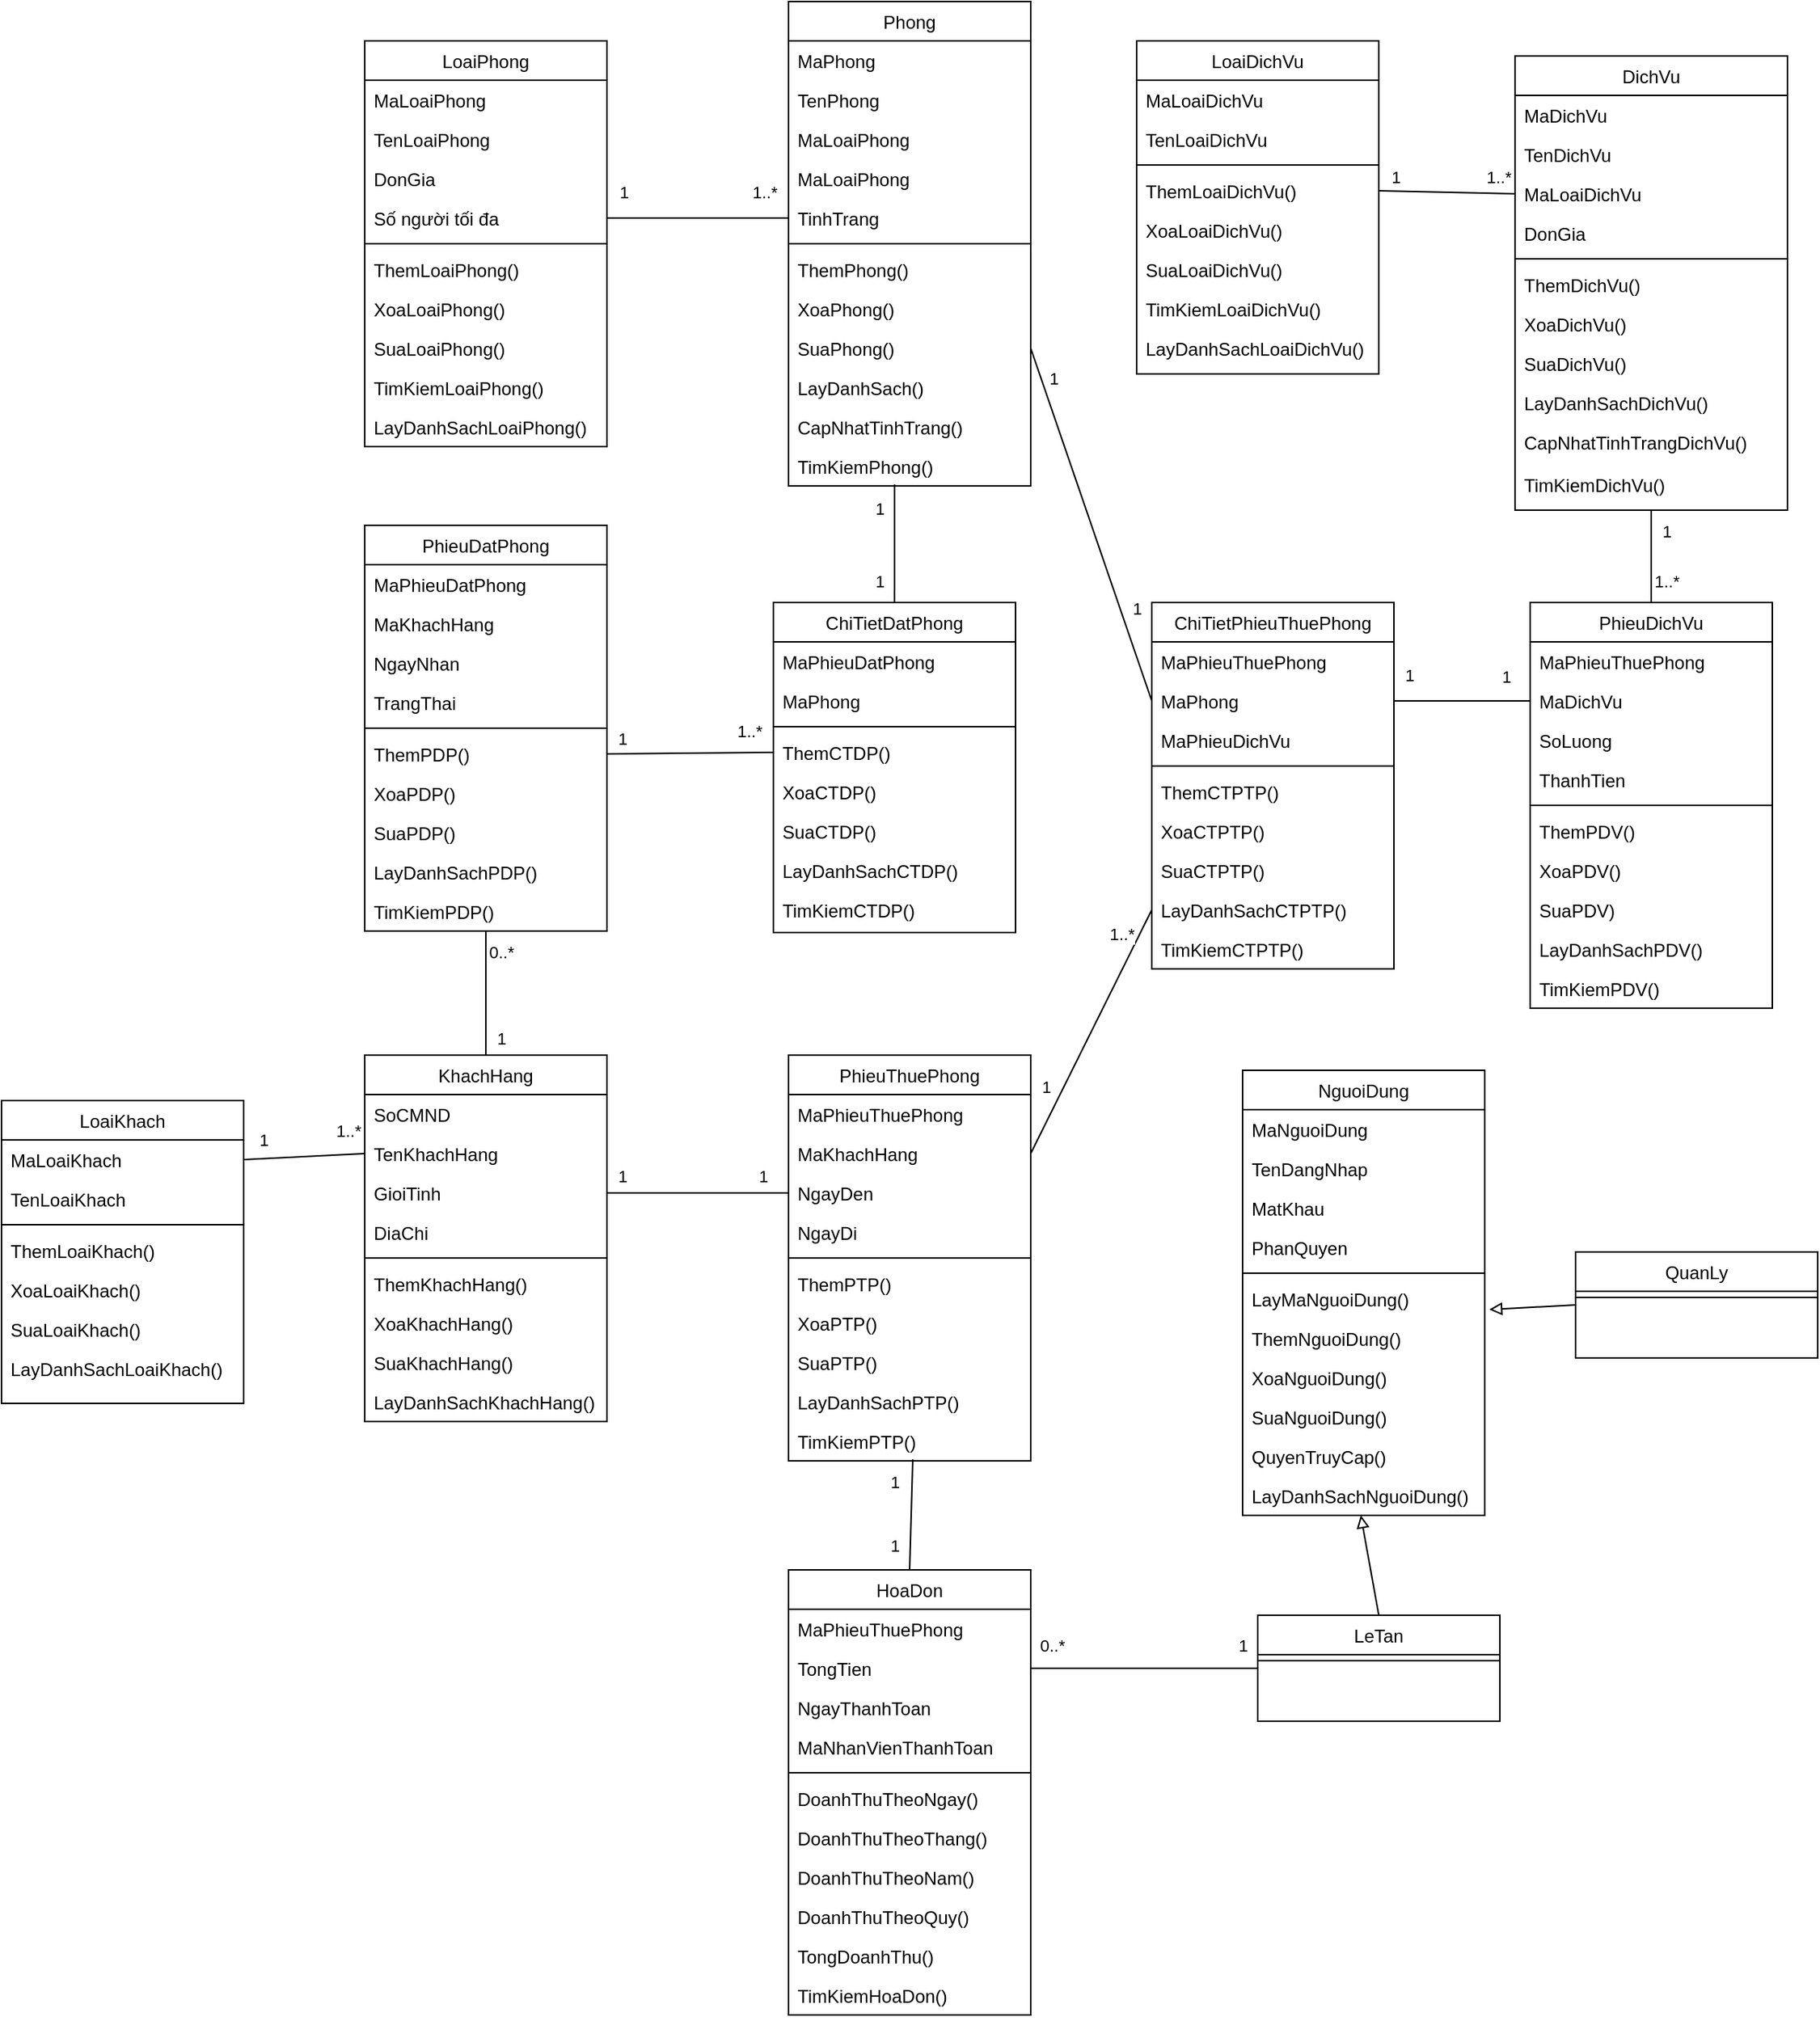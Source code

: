 <mxfile version="13.3.9" type="device"><diagram id="C5RBs43oDa-KdzZeNtuy" name="Page-1"><mxGraphModel dx="3080" dy="891" grid="1" gridSize="10" guides="1" tooltips="1" connect="1" arrows="1" fold="1" page="1" pageScale="1" pageWidth="827" pageHeight="1169" math="0" shadow="0"><root><mxCell id="WIyWlLk6GJQsqaUBKTNV-0"/><mxCell id="WIyWlLk6GJQsqaUBKTNV-1" parent="WIyWlLk6GJQsqaUBKTNV-0"/><mxCell id="joboD5NNd5_75TrvsLfW-124" style="edgeStyle=none;rounded=0;orthogonalLoop=1;jettySize=auto;html=1;exitX=0.5;exitY=1;exitDx=0;exitDy=0;entryX=0.5;entryY=0;entryDx=0;entryDy=0;startArrow=none;startFill=0;endArrow=none;endFill=0;" edge="1" parent="WIyWlLk6GJQsqaUBKTNV-1" source="joboD5NNd5_75TrvsLfW-5" target="joboD5NNd5_75TrvsLfW-51"><mxGeometry relative="1" as="geometry"/></mxCell><mxCell id="joboD5NNd5_75TrvsLfW-125" value="1" style="edgeLabel;html=1;align=center;verticalAlign=middle;resizable=0;points=[];" vertex="1" connectable="0" parent="joboD5NNd5_75TrvsLfW-124"><mxGeometry x="-0.541" y="2" relative="1" as="geometry"><mxPoint x="8" as="offset"/></mxGeometry></mxCell><mxCell id="joboD5NNd5_75TrvsLfW-126" value="1..*" style="edgeLabel;html=1;align=center;verticalAlign=middle;resizable=0;points=[];" vertex="1" connectable="0" parent="joboD5NNd5_75TrvsLfW-124"><mxGeometry x="0.541" y="-1" relative="1" as="geometry"><mxPoint x="11" as="offset"/></mxGeometry></mxCell><mxCell id="joboD5NNd5_75TrvsLfW-5" value="DichVu" style="swimlane;fontStyle=0;align=center;verticalAlign=top;childLayout=stackLayout;horizontal=1;startSize=26;horizontalStack=0;resizeParent=1;resizeLast=0;collapsible=1;marginBottom=0;rounded=0;shadow=0;strokeWidth=1;" vertex="1" parent="WIyWlLk6GJQsqaUBKTNV-1"><mxGeometry x="40" y="90" width="180" height="300" as="geometry"><mxRectangle x="230" y="140" width="160" height="26" as="alternateBounds"/></mxGeometry></mxCell><mxCell id="joboD5NNd5_75TrvsLfW-6" value="MaDichVu" style="text;align=left;verticalAlign=top;spacingLeft=4;spacingRight=4;overflow=hidden;rotatable=0;points=[[0,0.5],[1,0.5]];portConstraint=eastwest;" vertex="1" parent="joboD5NNd5_75TrvsLfW-5"><mxGeometry y="26" width="180" height="26" as="geometry"/></mxCell><mxCell id="joboD5NNd5_75TrvsLfW-7" value="TenDichVu" style="text;align=left;verticalAlign=top;spacingLeft=4;spacingRight=4;overflow=hidden;rotatable=0;points=[[0,0.5],[1,0.5]];portConstraint=eastwest;rounded=0;shadow=0;html=0;" vertex="1" parent="joboD5NNd5_75TrvsLfW-5"><mxGeometry y="52" width="180" height="26" as="geometry"/></mxCell><mxCell id="joboD5NNd5_75TrvsLfW-8" value="MaLoaiDichVu" style="text;align=left;verticalAlign=top;spacingLeft=4;spacingRight=4;overflow=hidden;rotatable=0;points=[[0,0.5],[1,0.5]];portConstraint=eastwest;rounded=0;shadow=0;html=0;" vertex="1" parent="joboD5NNd5_75TrvsLfW-5"><mxGeometry y="78" width="180" height="26" as="geometry"/></mxCell><mxCell id="joboD5NNd5_75TrvsLfW-9" value="DonGia" style="text;align=left;verticalAlign=top;spacingLeft=4;spacingRight=4;overflow=hidden;rotatable=0;points=[[0,0.5],[1,0.5]];portConstraint=eastwest;rounded=0;shadow=0;html=0;" vertex="1" parent="joboD5NNd5_75TrvsLfW-5"><mxGeometry y="104" width="180" height="26" as="geometry"/></mxCell><mxCell id="joboD5NNd5_75TrvsLfW-11" value="" style="line;html=1;strokeWidth=1;align=left;verticalAlign=middle;spacingTop=-1;spacingLeft=3;spacingRight=3;rotatable=0;labelPosition=right;points=[];portConstraint=eastwest;" vertex="1" parent="joboD5NNd5_75TrvsLfW-5"><mxGeometry y="130" width="180" height="8" as="geometry"/></mxCell><mxCell id="joboD5NNd5_75TrvsLfW-12" value="ThemDichVu()" style="text;align=left;verticalAlign=top;spacingLeft=4;spacingRight=4;overflow=hidden;rotatable=0;points=[[0,0.5],[1,0.5]];portConstraint=eastwest;" vertex="1" parent="joboD5NNd5_75TrvsLfW-5"><mxGeometry y="138" width="180" height="26" as="geometry"/></mxCell><mxCell id="joboD5NNd5_75TrvsLfW-13" value="XoaDichVu()&#10;" style="text;align=left;verticalAlign=top;spacingLeft=4;spacingRight=4;overflow=hidden;rotatable=0;points=[[0,0.5],[1,0.5]];portConstraint=eastwest;" vertex="1" parent="joboD5NNd5_75TrvsLfW-5"><mxGeometry y="164" width="180" height="26" as="geometry"/></mxCell><mxCell id="joboD5NNd5_75TrvsLfW-14" value="SuaDichVu()" style="text;align=left;verticalAlign=top;spacingLeft=4;spacingRight=4;overflow=hidden;rotatable=0;points=[[0,0.5],[1,0.5]];portConstraint=eastwest;" vertex="1" parent="joboD5NNd5_75TrvsLfW-5"><mxGeometry y="190" width="180" height="26" as="geometry"/></mxCell><mxCell id="joboD5NNd5_75TrvsLfW-15" value="LayDanhSachDichVu()" style="text;align=left;verticalAlign=top;spacingLeft=4;spacingRight=4;overflow=hidden;rotatable=0;points=[[0,0.5],[1,0.5]];portConstraint=eastwest;" vertex="1" parent="joboD5NNd5_75TrvsLfW-5"><mxGeometry y="216" width="180" height="26" as="geometry"/></mxCell><mxCell id="joboD5NNd5_75TrvsLfW-16" value="CapNhatTinhTrangDichVu()" style="text;align=left;verticalAlign=top;spacingLeft=4;spacingRight=4;overflow=hidden;rotatable=0;points=[[0,0.5],[1,0.5]];portConstraint=eastwest;" vertex="1" parent="joboD5NNd5_75TrvsLfW-5"><mxGeometry y="242" width="180" height="28" as="geometry"/></mxCell><mxCell id="joboD5NNd5_75TrvsLfW-17" value="TimKiemDichVu()" style="text;align=left;verticalAlign=top;spacingLeft=4;spacingRight=4;overflow=hidden;rotatable=0;points=[[0,0.5],[1,0.5]];portConstraint=eastwest;" vertex="1" parent="joboD5NNd5_75TrvsLfW-5"><mxGeometry y="270" width="180" height="26" as="geometry"/></mxCell><mxCell id="joboD5NNd5_75TrvsLfW-18" value="LoaiDichVu" style="swimlane;fontStyle=0;align=center;verticalAlign=top;childLayout=stackLayout;horizontal=1;startSize=26;horizontalStack=0;resizeParent=1;resizeLast=0;collapsible=1;marginBottom=0;rounded=0;shadow=0;strokeWidth=1;" vertex="1" parent="WIyWlLk6GJQsqaUBKTNV-1"><mxGeometry x="-210" y="80" width="160" height="220" as="geometry"><mxRectangle x="550" y="140" width="160" height="26" as="alternateBounds"/></mxGeometry></mxCell><mxCell id="joboD5NNd5_75TrvsLfW-19" value="MaLoaiDichVu" style="text;align=left;verticalAlign=top;spacingLeft=4;spacingRight=4;overflow=hidden;rotatable=0;points=[[0,0.5],[1,0.5]];portConstraint=eastwest;" vertex="1" parent="joboD5NNd5_75TrvsLfW-18"><mxGeometry y="26" width="160" height="26" as="geometry"/></mxCell><mxCell id="joboD5NNd5_75TrvsLfW-20" value="TenLoaiDichVu" style="text;align=left;verticalAlign=top;spacingLeft=4;spacingRight=4;overflow=hidden;rotatable=0;points=[[0,0.5],[1,0.5]];portConstraint=eastwest;rounded=0;shadow=0;html=0;" vertex="1" parent="joboD5NNd5_75TrvsLfW-18"><mxGeometry y="52" width="160" height="26" as="geometry"/></mxCell><mxCell id="joboD5NNd5_75TrvsLfW-23" value="" style="line;html=1;strokeWidth=1;align=left;verticalAlign=middle;spacingTop=-1;spacingLeft=3;spacingRight=3;rotatable=0;labelPosition=right;points=[];portConstraint=eastwest;" vertex="1" parent="joboD5NNd5_75TrvsLfW-18"><mxGeometry y="78" width="160" height="8" as="geometry"/></mxCell><mxCell id="joboD5NNd5_75TrvsLfW-24" value="ThemLoaiDichVu()&#10;" style="text;align=left;verticalAlign=top;spacingLeft=4;spacingRight=4;overflow=hidden;rotatable=0;points=[[0,0.5],[1,0.5]];portConstraint=eastwest;" vertex="1" parent="joboD5NNd5_75TrvsLfW-18"><mxGeometry y="86" width="160" height="26" as="geometry"/></mxCell><mxCell id="joboD5NNd5_75TrvsLfW-25" value="XoaLoaiDichVu()" style="text;align=left;verticalAlign=top;spacingLeft=4;spacingRight=4;overflow=hidden;rotatable=0;points=[[0,0.5],[1,0.5]];portConstraint=eastwest;" vertex="1" parent="joboD5NNd5_75TrvsLfW-18"><mxGeometry y="112" width="160" height="26" as="geometry"/></mxCell><mxCell id="joboD5NNd5_75TrvsLfW-26" value="SuaLoaiDichVu()" style="text;align=left;verticalAlign=top;spacingLeft=4;spacingRight=4;overflow=hidden;rotatable=0;points=[[0,0.5],[1,0.5]];portConstraint=eastwest;" vertex="1" parent="joboD5NNd5_75TrvsLfW-18"><mxGeometry y="138" width="160" height="26" as="geometry"/></mxCell><mxCell id="joboD5NNd5_75TrvsLfW-27" value="TimKiemLoaiDichVu()" style="text;align=left;verticalAlign=top;spacingLeft=4;spacingRight=4;overflow=hidden;rotatable=0;points=[[0,0.5],[1,0.5]];portConstraint=eastwest;" vertex="1" parent="joboD5NNd5_75TrvsLfW-18"><mxGeometry y="164" width="160" height="26" as="geometry"/></mxCell><mxCell id="joboD5NNd5_75TrvsLfW-28" value="LayDanhSachLoaiDichVu()" style="text;align=left;verticalAlign=top;spacingLeft=4;spacingRight=4;overflow=hidden;rotatable=0;points=[[0,0.5],[1,0.5]];portConstraint=eastwest;" vertex="1" parent="joboD5NNd5_75TrvsLfW-18"><mxGeometry y="190" width="160" height="26" as="geometry"/></mxCell><mxCell id="zkfFHV4jXpPFQw0GAbJ--0" value="Phong" style="swimlane;fontStyle=0;align=center;verticalAlign=top;childLayout=stackLayout;horizontal=1;startSize=26;horizontalStack=0;resizeParent=1;resizeLast=0;collapsible=1;marginBottom=0;rounded=0;shadow=0;strokeWidth=1;" parent="WIyWlLk6GJQsqaUBKTNV-1" vertex="1"><mxGeometry x="-440" y="54" width="160" height="320" as="geometry"><mxRectangle x="230" y="140" width="160" height="26" as="alternateBounds"/></mxGeometry></mxCell><mxCell id="zkfFHV4jXpPFQw0GAbJ--1" value="MaPhong" style="text;align=left;verticalAlign=top;spacingLeft=4;spacingRight=4;overflow=hidden;rotatable=0;points=[[0,0.5],[1,0.5]];portConstraint=eastwest;" parent="zkfFHV4jXpPFQw0GAbJ--0" vertex="1"><mxGeometry y="26" width="160" height="26" as="geometry"/></mxCell><mxCell id="zkfFHV4jXpPFQw0GAbJ--2" value="TenPhong" style="text;align=left;verticalAlign=top;spacingLeft=4;spacingRight=4;overflow=hidden;rotatable=0;points=[[0,0.5],[1,0.5]];portConstraint=eastwest;rounded=0;shadow=0;html=0;" parent="zkfFHV4jXpPFQw0GAbJ--0" vertex="1"><mxGeometry y="52" width="160" height="26" as="geometry"/></mxCell><mxCell id="zkfFHV4jXpPFQw0GAbJ--3" value="MaLoaiPhong" style="text;align=left;verticalAlign=top;spacingLeft=4;spacingRight=4;overflow=hidden;rotatable=0;points=[[0,0.5],[1,0.5]];portConstraint=eastwest;rounded=0;shadow=0;html=0;" parent="zkfFHV4jXpPFQw0GAbJ--0" vertex="1"><mxGeometry y="78" width="160" height="26" as="geometry"/></mxCell><mxCell id="joboD5NNd5_75TrvsLfW-1" value="MaLoaiPhong" style="text;align=left;verticalAlign=top;spacingLeft=4;spacingRight=4;overflow=hidden;rotatable=0;points=[[0,0.5],[1,0.5]];portConstraint=eastwest;rounded=0;shadow=0;html=0;" vertex="1" parent="zkfFHV4jXpPFQw0GAbJ--0"><mxGeometry y="104" width="160" height="26" as="geometry"/></mxCell><mxCell id="kuAluROhI2xX1FkzkKC4-11" value="TinhTrang" style="text;align=left;verticalAlign=top;spacingLeft=4;spacingRight=4;overflow=hidden;rotatable=0;points=[[0,0.5],[1,0.5]];portConstraint=eastwest;rounded=0;shadow=0;html=0;" parent="zkfFHV4jXpPFQw0GAbJ--0" vertex="1"><mxGeometry y="130" width="160" height="26" as="geometry"/></mxCell><mxCell id="zkfFHV4jXpPFQw0GAbJ--4" value="" style="line;html=1;strokeWidth=1;align=left;verticalAlign=middle;spacingTop=-1;spacingLeft=3;spacingRight=3;rotatable=0;labelPosition=right;points=[];portConstraint=eastwest;" parent="zkfFHV4jXpPFQw0GAbJ--0" vertex="1"><mxGeometry y="156" width="160" height="8" as="geometry"/></mxCell><mxCell id="zkfFHV4jXpPFQw0GAbJ--5" value="ThemPhong()" style="text;align=left;verticalAlign=top;spacingLeft=4;spacingRight=4;overflow=hidden;rotatable=0;points=[[0,0.5],[1,0.5]];portConstraint=eastwest;" parent="zkfFHV4jXpPFQw0GAbJ--0" vertex="1"><mxGeometry y="164" width="160" height="26" as="geometry"/></mxCell><mxCell id="kuAluROhI2xX1FkzkKC4-13" value="XoaPhong()&#10;" style="text;align=left;verticalAlign=top;spacingLeft=4;spacingRight=4;overflow=hidden;rotatable=0;points=[[0,0.5],[1,0.5]];portConstraint=eastwest;" parent="zkfFHV4jXpPFQw0GAbJ--0" vertex="1"><mxGeometry y="190" width="160" height="26" as="geometry"/></mxCell><mxCell id="kuAluROhI2xX1FkzkKC4-14" value="SuaPhong()" style="text;align=left;verticalAlign=top;spacingLeft=4;spacingRight=4;overflow=hidden;rotatable=0;points=[[0,0.5],[1,0.5]];portConstraint=eastwest;" parent="zkfFHV4jXpPFQw0GAbJ--0" vertex="1"><mxGeometry y="216" width="160" height="26" as="geometry"/></mxCell><mxCell id="kuAluROhI2xX1FkzkKC4-15" value="LayDanhSach()" style="text;align=left;verticalAlign=top;spacingLeft=4;spacingRight=4;overflow=hidden;rotatable=0;points=[[0,0.5],[1,0.5]];portConstraint=eastwest;" parent="zkfFHV4jXpPFQw0GAbJ--0" vertex="1"><mxGeometry y="242" width="160" height="26" as="geometry"/></mxCell><mxCell id="kuAluROhI2xX1FkzkKC4-16" value="CapNhatTinhTrang()" style="text;align=left;verticalAlign=top;spacingLeft=4;spacingRight=4;overflow=hidden;rotatable=0;points=[[0,0.5],[1,0.5]];portConstraint=eastwest;" parent="zkfFHV4jXpPFQw0GAbJ--0" vertex="1"><mxGeometry y="268" width="160" height="26" as="geometry"/></mxCell><mxCell id="kuAluROhI2xX1FkzkKC4-17" value="TimKiemPhong()" style="text;align=left;verticalAlign=top;spacingLeft=4;spacingRight=4;overflow=hidden;rotatable=0;points=[[0,0.5],[1,0.5]];portConstraint=eastwest;" parent="zkfFHV4jXpPFQw0GAbJ--0" vertex="1"><mxGeometry y="294" width="160" height="26" as="geometry"/></mxCell><mxCell id="zkfFHV4jXpPFQw0GAbJ--17" value="LoaiPhong" style="swimlane;fontStyle=0;align=center;verticalAlign=top;childLayout=stackLayout;horizontal=1;startSize=26;horizontalStack=0;resizeParent=1;resizeLast=0;collapsible=1;marginBottom=0;rounded=0;shadow=0;strokeWidth=1;" parent="WIyWlLk6GJQsqaUBKTNV-1" vertex="1"><mxGeometry x="-720" y="80" width="160" height="268" as="geometry"><mxRectangle x="550" y="140" width="160" height="26" as="alternateBounds"/></mxGeometry></mxCell><mxCell id="zkfFHV4jXpPFQw0GAbJ--18" value="MaLoaiPhong" style="text;align=left;verticalAlign=top;spacingLeft=4;spacingRight=4;overflow=hidden;rotatable=0;points=[[0,0.5],[1,0.5]];portConstraint=eastwest;" parent="zkfFHV4jXpPFQw0GAbJ--17" vertex="1"><mxGeometry y="26" width="160" height="26" as="geometry"/></mxCell><mxCell id="zkfFHV4jXpPFQw0GAbJ--19" value="TenLoaiPhong" style="text;align=left;verticalAlign=top;spacingLeft=4;spacingRight=4;overflow=hidden;rotatable=0;points=[[0,0.5],[1,0.5]];portConstraint=eastwest;rounded=0;shadow=0;html=0;" parent="zkfFHV4jXpPFQw0GAbJ--17" vertex="1"><mxGeometry y="52" width="160" height="26" as="geometry"/></mxCell><mxCell id="zkfFHV4jXpPFQw0GAbJ--20" value="DonGia" style="text;align=left;verticalAlign=top;spacingLeft=4;spacingRight=4;overflow=hidden;rotatable=0;points=[[0,0.5],[1,0.5]];portConstraint=eastwest;rounded=0;shadow=0;html=0;" parent="zkfFHV4jXpPFQw0GAbJ--17" vertex="1"><mxGeometry y="78" width="160" height="26" as="geometry"/></mxCell><mxCell id="joboD5NNd5_75TrvsLfW-0" value="Số người tối đa" style="text;align=left;verticalAlign=top;spacingLeft=4;spacingRight=4;overflow=hidden;rotatable=0;points=[[0,0.5],[1,0.5]];portConstraint=eastwest;rounded=0;shadow=0;html=0;" vertex="1" parent="zkfFHV4jXpPFQw0GAbJ--17"><mxGeometry y="104" width="160" height="26" as="geometry"/></mxCell><mxCell id="zkfFHV4jXpPFQw0GAbJ--23" value="" style="line;html=1;strokeWidth=1;align=left;verticalAlign=middle;spacingTop=-1;spacingLeft=3;spacingRight=3;rotatable=0;labelPosition=right;points=[];portConstraint=eastwest;" parent="zkfFHV4jXpPFQw0GAbJ--17" vertex="1"><mxGeometry y="130" width="160" height="8" as="geometry"/></mxCell><mxCell id="zkfFHV4jXpPFQw0GAbJ--24" value="ThemLoaiPhong()&#10;" style="text;align=left;verticalAlign=top;spacingLeft=4;spacingRight=4;overflow=hidden;rotatable=0;points=[[0,0.5],[1,0.5]];portConstraint=eastwest;" parent="zkfFHV4jXpPFQw0GAbJ--17" vertex="1"><mxGeometry y="138" width="160" height="26" as="geometry"/></mxCell><mxCell id="zkfFHV4jXpPFQw0GAbJ--25" value="XoaLoaiPhong()" style="text;align=left;verticalAlign=top;spacingLeft=4;spacingRight=4;overflow=hidden;rotatable=0;points=[[0,0.5],[1,0.5]];portConstraint=eastwest;" parent="zkfFHV4jXpPFQw0GAbJ--17" vertex="1"><mxGeometry y="164" width="160" height="26" as="geometry"/></mxCell><mxCell id="kuAluROhI2xX1FkzkKC4-18" value="SuaLoaiPhong()" style="text;align=left;verticalAlign=top;spacingLeft=4;spacingRight=4;overflow=hidden;rotatable=0;points=[[0,0.5],[1,0.5]];portConstraint=eastwest;" parent="zkfFHV4jXpPFQw0GAbJ--17" vertex="1"><mxGeometry y="190" width="160" height="26" as="geometry"/></mxCell><mxCell id="kuAluROhI2xX1FkzkKC4-19" value="TimKiemLoaiPhong()" style="text;align=left;verticalAlign=top;spacingLeft=4;spacingRight=4;overflow=hidden;rotatable=0;points=[[0,0.5],[1,0.5]];portConstraint=eastwest;" parent="zkfFHV4jXpPFQw0GAbJ--17" vertex="1"><mxGeometry y="216" width="160" height="26" as="geometry"/></mxCell><mxCell id="kuAluROhI2xX1FkzkKC4-20" value="LayDanhSachLoaiPhong()" style="text;align=left;verticalAlign=top;spacingLeft=4;spacingRight=4;overflow=hidden;rotatable=0;points=[[0,0.5],[1,0.5]];portConstraint=eastwest;" parent="zkfFHV4jXpPFQw0GAbJ--17" vertex="1"><mxGeometry y="242" width="160" height="26" as="geometry"/></mxCell><mxCell id="joboD5NNd5_75TrvsLfW-101" style="edgeStyle=none;rounded=0;orthogonalLoop=1;jettySize=auto;html=1;exitX=1;exitY=0.5;exitDx=0;exitDy=0;entryX=0;entryY=0.5;entryDx=0;entryDy=0;startArrow=none;startFill=0;endArrow=none;endFill=0;" edge="1" parent="WIyWlLk6GJQsqaUBKTNV-1" source="joboD5NNd5_75TrvsLfW-0" target="kuAluROhI2xX1FkzkKC4-11"><mxGeometry relative="1" as="geometry"/></mxCell><mxCell id="joboD5NNd5_75TrvsLfW-105" value="1" style="edgeLabel;html=1;align=center;verticalAlign=middle;resizable=0;points=[];" vertex="1" connectable="0" parent="joboD5NNd5_75TrvsLfW-101"><mxGeometry x="-0.129" y="3" relative="1" as="geometry"><mxPoint x="-42" y="-14" as="offset"/></mxGeometry></mxCell><mxCell id="joboD5NNd5_75TrvsLfW-106" value="1..*" style="edgeLabel;html=1;align=center;verticalAlign=middle;resizable=0;points=[];" vertex="1" connectable="0" parent="joboD5NNd5_75TrvsLfW-101"><mxGeometry x="0.629" y="-1" relative="1" as="geometry"><mxPoint x="6" y="-18" as="offset"/></mxGeometry></mxCell><mxCell id="joboD5NNd5_75TrvsLfW-107" style="edgeStyle=none;rounded=0;orthogonalLoop=1;jettySize=auto;html=1;exitX=1;exitY=0.5;exitDx=0;exitDy=0;entryX=0;entryY=0.5;entryDx=0;entryDy=0;startArrow=none;startFill=0;endArrow=none;endFill=0;" edge="1" parent="WIyWlLk6GJQsqaUBKTNV-1" source="joboD5NNd5_75TrvsLfW-24" target="joboD5NNd5_75TrvsLfW-8"><mxGeometry relative="1" as="geometry"/></mxCell><mxCell id="joboD5NNd5_75TrvsLfW-108" value="1" style="edgeLabel;html=1;align=center;verticalAlign=middle;resizable=0;points=[];" vertex="1" connectable="0" parent="joboD5NNd5_75TrvsLfW-107"><mxGeometry x="-0.757" y="2" relative="1" as="geometry"><mxPoint y="-7.24" as="offset"/></mxGeometry></mxCell><mxCell id="joboD5NNd5_75TrvsLfW-109" value="1..*" style="edgeLabel;html=1;align=center;verticalAlign=middle;resizable=0;points=[];" vertex="1" connectable="0" parent="joboD5NNd5_75TrvsLfW-107"><mxGeometry x="0.757" y="-2" relative="1" as="geometry"><mxPoint y="-12.75" as="offset"/></mxGeometry></mxCell><mxCell id="joboD5NNd5_75TrvsLfW-110" style="edgeStyle=none;rounded=0;orthogonalLoop=1;jettySize=auto;html=1;entryX=0.438;entryY=0.962;entryDx=0;entryDy=0;entryPerimeter=0;startArrow=none;startFill=0;endArrow=none;endFill=0;" edge="1" parent="WIyWlLk6GJQsqaUBKTNV-1" source="joboD5NNd5_75TrvsLfW-40" target="kuAluROhI2xX1FkzkKC4-17"><mxGeometry relative="1" as="geometry"/></mxCell><mxCell id="joboD5NNd5_75TrvsLfW-111" value="1" style="edgeLabel;html=1;align=center;verticalAlign=middle;resizable=0;points=[];" vertex="1" connectable="0" parent="joboD5NNd5_75TrvsLfW-110"><mxGeometry x="0.606" relative="1" as="geometry"><mxPoint x="-10.07" as="offset"/></mxGeometry></mxCell><mxCell id="joboD5NNd5_75TrvsLfW-112" value="1" style="edgeLabel;html=1;align=center;verticalAlign=middle;resizable=0;points=[];" vertex="1" connectable="0" parent="joboD5NNd5_75TrvsLfW-110"><mxGeometry x="-0.634" y="-1" relative="1" as="geometry"><mxPoint x="-11.05" as="offset"/></mxGeometry></mxCell><mxCell id="joboD5NNd5_75TrvsLfW-29" value="PhieuDatPhong" style="swimlane;fontStyle=0;align=center;verticalAlign=top;childLayout=stackLayout;horizontal=1;startSize=26;horizontalStack=0;resizeParent=1;resizeLast=0;collapsible=1;marginBottom=0;rounded=0;shadow=0;strokeWidth=1;" vertex="1" parent="WIyWlLk6GJQsqaUBKTNV-1"><mxGeometry x="-720" y="400" width="160" height="268" as="geometry"><mxRectangle x="230" y="140" width="160" height="26" as="alternateBounds"/></mxGeometry></mxCell><mxCell id="joboD5NNd5_75TrvsLfW-30" value="MaPhieuDatPhong" style="text;align=left;verticalAlign=top;spacingLeft=4;spacingRight=4;overflow=hidden;rotatable=0;points=[[0,0.5],[1,0.5]];portConstraint=eastwest;" vertex="1" parent="joboD5NNd5_75TrvsLfW-29"><mxGeometry y="26" width="160" height="26" as="geometry"/></mxCell><mxCell id="joboD5NNd5_75TrvsLfW-31" value="MaKhachHang" style="text;align=left;verticalAlign=top;spacingLeft=4;spacingRight=4;overflow=hidden;rotatable=0;points=[[0,0.5],[1,0.5]];portConstraint=eastwest;rounded=0;shadow=0;html=0;" vertex="1" parent="joboD5NNd5_75TrvsLfW-29"><mxGeometry y="52" width="160" height="26" as="geometry"/></mxCell><mxCell id="joboD5NNd5_75TrvsLfW-32" value="NgayNhan" style="text;align=left;verticalAlign=top;spacingLeft=4;spacingRight=4;overflow=hidden;rotatable=0;points=[[0,0.5],[1,0.5]];portConstraint=eastwest;rounded=0;shadow=0;html=0;" vertex="1" parent="joboD5NNd5_75TrvsLfW-29"><mxGeometry y="78" width="160" height="26" as="geometry"/></mxCell><mxCell id="joboD5NNd5_75TrvsLfW-39" value="TrangThai" style="text;align=left;verticalAlign=top;spacingLeft=4;spacingRight=4;overflow=hidden;rotatable=0;points=[[0,0.5],[1,0.5]];portConstraint=eastwest;rounded=0;shadow=0;html=0;" vertex="1" parent="joboD5NNd5_75TrvsLfW-29"><mxGeometry y="104" width="160" height="26" as="geometry"/></mxCell><mxCell id="joboD5NNd5_75TrvsLfW-33" value="" style="line;html=1;strokeWidth=1;align=left;verticalAlign=middle;spacingTop=-1;spacingLeft=3;spacingRight=3;rotatable=0;labelPosition=right;points=[];portConstraint=eastwest;" vertex="1" parent="joboD5NNd5_75TrvsLfW-29"><mxGeometry y="130" width="160" height="8" as="geometry"/></mxCell><mxCell id="joboD5NNd5_75TrvsLfW-34" value="ThemPDP()" style="text;align=left;verticalAlign=top;spacingLeft=4;spacingRight=4;overflow=hidden;rotatable=0;points=[[0,0.5],[1,0.5]];portConstraint=eastwest;" vertex="1" parent="joboD5NNd5_75TrvsLfW-29"><mxGeometry y="138" width="160" height="26" as="geometry"/></mxCell><mxCell id="joboD5NNd5_75TrvsLfW-35" value="XoaPDP()&#10;" style="text;align=left;verticalAlign=top;spacingLeft=4;spacingRight=4;overflow=hidden;rotatable=0;points=[[0,0.5],[1,0.5]];portConstraint=eastwest;" vertex="1" parent="joboD5NNd5_75TrvsLfW-29"><mxGeometry y="164" width="160" height="26" as="geometry"/></mxCell><mxCell id="joboD5NNd5_75TrvsLfW-36" value="SuaPDP()" style="text;align=left;verticalAlign=top;spacingLeft=4;spacingRight=4;overflow=hidden;rotatable=0;points=[[0,0.5],[1,0.5]];portConstraint=eastwest;" vertex="1" parent="joboD5NNd5_75TrvsLfW-29"><mxGeometry y="190" width="160" height="26" as="geometry"/></mxCell><mxCell id="joboD5NNd5_75TrvsLfW-37" value="LayDanhSachPDP()" style="text;align=left;verticalAlign=top;spacingLeft=4;spacingRight=4;overflow=hidden;rotatable=0;points=[[0,0.5],[1,0.5]];portConstraint=eastwest;" vertex="1" parent="joboD5NNd5_75TrvsLfW-29"><mxGeometry y="216" width="160" height="26" as="geometry"/></mxCell><mxCell id="joboD5NNd5_75TrvsLfW-38" value="TimKiemPDP()" style="text;align=left;verticalAlign=top;spacingLeft=4;spacingRight=4;overflow=hidden;rotatable=0;points=[[0,0.5],[1,0.5]];portConstraint=eastwest;" vertex="1" parent="joboD5NNd5_75TrvsLfW-29"><mxGeometry y="242" width="160" height="26" as="geometry"/></mxCell><mxCell id="joboD5NNd5_75TrvsLfW-114" style="edgeStyle=none;rounded=0;orthogonalLoop=1;jettySize=auto;html=1;exitX=1;exitY=0.5;exitDx=0;exitDy=0;entryX=0;entryY=0.5;entryDx=0;entryDy=0;startArrow=none;startFill=0;endArrow=none;endFill=0;" edge="1" parent="WIyWlLk6GJQsqaUBKTNV-1" source="joboD5NNd5_75TrvsLfW-34" target="joboD5NNd5_75TrvsLfW-46"><mxGeometry relative="1" as="geometry"/></mxCell><mxCell id="joboD5NNd5_75TrvsLfW-115" value="1" style="edgeLabel;html=1;align=center;verticalAlign=middle;resizable=0;points=[];" vertex="1" connectable="0" parent="joboD5NNd5_75TrvsLfW-114"><mxGeometry x="-0.726" y="1" relative="1" as="geometry"><mxPoint x="-4.89" y="-8.91" as="offset"/></mxGeometry></mxCell><mxCell id="joboD5NNd5_75TrvsLfW-116" value="1..*" style="edgeLabel;html=1;align=center;verticalAlign=middle;resizable=0;points=[];" vertex="1" connectable="0" parent="joboD5NNd5_75TrvsLfW-114"><mxGeometry x="0.708" y="-1" relative="1" as="geometry"><mxPoint y="-15.18" as="offset"/></mxGeometry></mxCell><mxCell id="joboD5NNd5_75TrvsLfW-118" style="edgeStyle=none;rounded=0;orthogonalLoop=1;jettySize=auto;html=1;exitX=1;exitY=0.5;exitDx=0;exitDy=0;entryX=0;entryY=0.5;entryDx=0;entryDy=0;startArrow=none;startFill=0;endArrow=none;endFill=0;" edge="1" parent="WIyWlLk6GJQsqaUBKTNV-1" source="kuAluROhI2xX1FkzkKC4-14" target="joboD5NNd5_75TrvsLfW-64"><mxGeometry relative="1" as="geometry"/></mxCell><mxCell id="joboD5NNd5_75TrvsLfW-119" value="1" style="edgeLabel;html=1;align=center;verticalAlign=middle;resizable=0;points=[];" vertex="1" connectable="0" parent="joboD5NNd5_75TrvsLfW-118"><mxGeometry x="-0.716" y="4" relative="1" as="geometry"><mxPoint y="-11.57" as="offset"/></mxGeometry></mxCell><mxCell id="joboD5NNd5_75TrvsLfW-120" value="1" style="edgeLabel;html=1;align=center;verticalAlign=middle;resizable=0;points=[];" vertex="1" connectable="0" parent="joboD5NNd5_75TrvsLfW-118"><mxGeometry x="0.564" y="4" relative="1" as="geometry"><mxPoint x="3.57" y="-9.27" as="offset"/></mxGeometry></mxCell><mxCell id="joboD5NNd5_75TrvsLfW-121" style="edgeStyle=none;rounded=0;orthogonalLoop=1;jettySize=auto;html=1;exitX=1;exitY=0.5;exitDx=0;exitDy=0;startArrow=none;startFill=0;endArrow=none;endFill=0;" edge="1" parent="WIyWlLk6GJQsqaUBKTNV-1" source="joboD5NNd5_75TrvsLfW-64" target="joboD5NNd5_75TrvsLfW-53"><mxGeometry relative="1" as="geometry"/></mxCell><mxCell id="joboD5NNd5_75TrvsLfW-122" value="1" style="edgeLabel;html=1;align=center;verticalAlign=middle;resizable=0;points=[];" vertex="1" connectable="0" parent="joboD5NNd5_75TrvsLfW-121"><mxGeometry x="-0.6" y="1" relative="1" as="geometry"><mxPoint x="-7.99" y="-15.79" as="offset"/></mxGeometry></mxCell><mxCell id="joboD5NNd5_75TrvsLfW-123" value="1" style="edgeLabel;html=1;align=center;verticalAlign=middle;resizable=0;points=[];" vertex="1" connectable="0" parent="joboD5NNd5_75TrvsLfW-121"><mxGeometry x="0.645" y="1" relative="1" as="geometry"><mxPoint y="-15.13" as="offset"/></mxGeometry></mxCell><mxCell id="joboD5NNd5_75TrvsLfW-51" value="PhieuDichVu" style="swimlane;fontStyle=0;align=center;verticalAlign=top;childLayout=stackLayout;horizontal=1;startSize=26;horizontalStack=0;resizeParent=1;resizeLast=0;collapsible=1;marginBottom=0;rounded=0;shadow=0;strokeWidth=1;" vertex="1" parent="WIyWlLk6GJQsqaUBKTNV-1"><mxGeometry x="50" y="451" width="160" height="268" as="geometry"><mxRectangle x="230" y="140" width="160" height="26" as="alternateBounds"/></mxGeometry></mxCell><mxCell id="joboD5NNd5_75TrvsLfW-52" value="MaPhieuThuePhong" style="text;align=left;verticalAlign=top;spacingLeft=4;spacingRight=4;overflow=hidden;rotatable=0;points=[[0,0.5],[1,0.5]];portConstraint=eastwest;" vertex="1" parent="joboD5NNd5_75TrvsLfW-51"><mxGeometry y="26" width="160" height="26" as="geometry"/></mxCell><mxCell id="joboD5NNd5_75TrvsLfW-53" value="MaDichVu" style="text;align=left;verticalAlign=top;spacingLeft=4;spacingRight=4;overflow=hidden;rotatable=0;points=[[0,0.5],[1,0.5]];portConstraint=eastwest;rounded=0;shadow=0;html=0;" vertex="1" parent="joboD5NNd5_75TrvsLfW-51"><mxGeometry y="52" width="160" height="26" as="geometry"/></mxCell><mxCell id="joboD5NNd5_75TrvsLfW-54" value="SoLuong" style="text;align=left;verticalAlign=top;spacingLeft=4;spacingRight=4;overflow=hidden;rotatable=0;points=[[0,0.5],[1,0.5]];portConstraint=eastwest;rounded=0;shadow=0;html=0;" vertex="1" parent="joboD5NNd5_75TrvsLfW-51"><mxGeometry y="78" width="160" height="26" as="geometry"/></mxCell><mxCell id="joboD5NNd5_75TrvsLfW-55" value="ThanhTien" style="text;align=left;verticalAlign=top;spacingLeft=4;spacingRight=4;overflow=hidden;rotatable=0;points=[[0,0.5],[1,0.5]];portConstraint=eastwest;rounded=0;shadow=0;html=0;" vertex="1" parent="joboD5NNd5_75TrvsLfW-51"><mxGeometry y="104" width="160" height="26" as="geometry"/></mxCell><mxCell id="joboD5NNd5_75TrvsLfW-56" value="" style="line;html=1;strokeWidth=1;align=left;verticalAlign=middle;spacingTop=-1;spacingLeft=3;spacingRight=3;rotatable=0;labelPosition=right;points=[];portConstraint=eastwest;" vertex="1" parent="joboD5NNd5_75TrvsLfW-51"><mxGeometry y="130" width="160" height="8" as="geometry"/></mxCell><mxCell id="joboD5NNd5_75TrvsLfW-57" value="ThemPDV()" style="text;align=left;verticalAlign=top;spacingLeft=4;spacingRight=4;overflow=hidden;rotatable=0;points=[[0,0.5],[1,0.5]];portConstraint=eastwest;" vertex="1" parent="joboD5NNd5_75TrvsLfW-51"><mxGeometry y="138" width="160" height="26" as="geometry"/></mxCell><mxCell id="joboD5NNd5_75TrvsLfW-58" value="XoaPDV()&#10;" style="text;align=left;verticalAlign=top;spacingLeft=4;spacingRight=4;overflow=hidden;rotatable=0;points=[[0,0.5],[1,0.5]];portConstraint=eastwest;" vertex="1" parent="joboD5NNd5_75TrvsLfW-51"><mxGeometry y="164" width="160" height="26" as="geometry"/></mxCell><mxCell id="joboD5NNd5_75TrvsLfW-59" value="SuaPDV)" style="text;align=left;verticalAlign=top;spacingLeft=4;spacingRight=4;overflow=hidden;rotatable=0;points=[[0,0.5],[1,0.5]];portConstraint=eastwest;" vertex="1" parent="joboD5NNd5_75TrvsLfW-51"><mxGeometry y="190" width="160" height="26" as="geometry"/></mxCell><mxCell id="joboD5NNd5_75TrvsLfW-60" value="LayDanhSachPDV()" style="text;align=left;verticalAlign=top;spacingLeft=4;spacingRight=4;overflow=hidden;rotatable=0;points=[[0,0.5],[1,0.5]];portConstraint=eastwest;" vertex="1" parent="joboD5NNd5_75TrvsLfW-51"><mxGeometry y="216" width="160" height="26" as="geometry"/></mxCell><mxCell id="joboD5NNd5_75TrvsLfW-61" value="TimKiemPDV()" style="text;align=left;verticalAlign=top;spacingLeft=4;spacingRight=4;overflow=hidden;rotatable=0;points=[[0,0.5],[1,0.5]];portConstraint=eastwest;" vertex="1" parent="joboD5NNd5_75TrvsLfW-51"><mxGeometry y="242" width="160" height="26" as="geometry"/></mxCell><mxCell id="joboD5NNd5_75TrvsLfW-62" value="ChiTietPhieuThuePhong" style="swimlane;fontStyle=0;align=center;verticalAlign=top;childLayout=stackLayout;horizontal=1;startSize=26;horizontalStack=0;resizeParent=1;resizeLast=0;collapsible=1;marginBottom=0;rounded=0;shadow=0;strokeWidth=1;" vertex="1" parent="WIyWlLk6GJQsqaUBKTNV-1"><mxGeometry x="-200" y="451" width="160" height="242" as="geometry"><mxRectangle x="230" y="140" width="160" height="26" as="alternateBounds"/></mxGeometry></mxCell><mxCell id="joboD5NNd5_75TrvsLfW-63" value="MaPhieuThuePhong" style="text;align=left;verticalAlign=top;spacingLeft=4;spacingRight=4;overflow=hidden;rotatable=0;points=[[0,0.5],[1,0.5]];portConstraint=eastwest;" vertex="1" parent="joboD5NNd5_75TrvsLfW-62"><mxGeometry y="26" width="160" height="26" as="geometry"/></mxCell><mxCell id="joboD5NNd5_75TrvsLfW-64" value="MaPhong" style="text;align=left;verticalAlign=top;spacingLeft=4;spacingRight=4;overflow=hidden;rotatable=0;points=[[0,0.5],[1,0.5]];portConstraint=eastwest;rounded=0;shadow=0;html=0;" vertex="1" parent="joboD5NNd5_75TrvsLfW-62"><mxGeometry y="52" width="160" height="26" as="geometry"/></mxCell><mxCell id="joboD5NNd5_75TrvsLfW-71" value="MaPhieuDichVu" style="text;align=left;verticalAlign=top;spacingLeft=4;spacingRight=4;overflow=hidden;rotatable=0;points=[[0,0.5],[1,0.5]];portConstraint=eastwest;rounded=0;shadow=0;html=0;" vertex="1" parent="joboD5NNd5_75TrvsLfW-62"><mxGeometry y="78" width="160" height="26" as="geometry"/></mxCell><mxCell id="joboD5NNd5_75TrvsLfW-65" value="" style="line;html=1;strokeWidth=1;align=left;verticalAlign=middle;spacingTop=-1;spacingLeft=3;spacingRight=3;rotatable=0;labelPosition=right;points=[];portConstraint=eastwest;" vertex="1" parent="joboD5NNd5_75TrvsLfW-62"><mxGeometry y="104" width="160" height="8" as="geometry"/></mxCell><mxCell id="joboD5NNd5_75TrvsLfW-66" value="ThemCTPTP()" style="text;align=left;verticalAlign=top;spacingLeft=4;spacingRight=4;overflow=hidden;rotatable=0;points=[[0,0.5],[1,0.5]];portConstraint=eastwest;" vertex="1" parent="joboD5NNd5_75TrvsLfW-62"><mxGeometry y="112" width="160" height="26" as="geometry"/></mxCell><mxCell id="joboD5NNd5_75TrvsLfW-67" value="XoaCTPTP()&#10;" style="text;align=left;verticalAlign=top;spacingLeft=4;spacingRight=4;overflow=hidden;rotatable=0;points=[[0,0.5],[1,0.5]];portConstraint=eastwest;" vertex="1" parent="joboD5NNd5_75TrvsLfW-62"><mxGeometry y="138" width="160" height="26" as="geometry"/></mxCell><mxCell id="joboD5NNd5_75TrvsLfW-68" value="SuaCTPTP()" style="text;align=left;verticalAlign=top;spacingLeft=4;spacingRight=4;overflow=hidden;rotatable=0;points=[[0,0.5],[1,0.5]];portConstraint=eastwest;" vertex="1" parent="joboD5NNd5_75TrvsLfW-62"><mxGeometry y="164" width="160" height="26" as="geometry"/></mxCell><mxCell id="joboD5NNd5_75TrvsLfW-69" value="LayDanhSachCTPTP()" style="text;align=left;verticalAlign=top;spacingLeft=4;spacingRight=4;overflow=hidden;rotatable=0;points=[[0,0.5],[1,0.5]];portConstraint=eastwest;" vertex="1" parent="joboD5NNd5_75TrvsLfW-62"><mxGeometry y="190" width="160" height="26" as="geometry"/></mxCell><mxCell id="joboD5NNd5_75TrvsLfW-70" value="TimKiemCTPTP()" style="text;align=left;verticalAlign=top;spacingLeft=4;spacingRight=4;overflow=hidden;rotatable=0;points=[[0,0.5],[1,0.5]];portConstraint=eastwest;" vertex="1" parent="joboD5NNd5_75TrvsLfW-62"><mxGeometry y="216" width="160" height="26" as="geometry"/></mxCell><mxCell id="joboD5NNd5_75TrvsLfW-40" value="ChiTietDatPhong" style="swimlane;fontStyle=0;align=center;verticalAlign=top;childLayout=stackLayout;horizontal=1;startSize=26;horizontalStack=0;resizeParent=1;resizeLast=0;collapsible=1;marginBottom=0;rounded=0;shadow=0;strokeWidth=1;" vertex="1" parent="WIyWlLk6GJQsqaUBKTNV-1"><mxGeometry x="-450" y="451" width="160" height="218" as="geometry"><mxRectangle x="230" y="140" width="160" height="26" as="alternateBounds"/></mxGeometry></mxCell><mxCell id="joboD5NNd5_75TrvsLfW-41" value="MaPhieuDatPhong" style="text;align=left;verticalAlign=top;spacingLeft=4;spacingRight=4;overflow=hidden;rotatable=0;points=[[0,0.5],[1,0.5]];portConstraint=eastwest;" vertex="1" parent="joboD5NNd5_75TrvsLfW-40"><mxGeometry y="26" width="160" height="26" as="geometry"/></mxCell><mxCell id="joboD5NNd5_75TrvsLfW-42" value="MaPhong" style="text;align=left;verticalAlign=top;spacingLeft=4;spacingRight=4;overflow=hidden;rotatable=0;points=[[0,0.5],[1,0.5]];portConstraint=eastwest;rounded=0;shadow=0;html=0;" vertex="1" parent="joboD5NNd5_75TrvsLfW-40"><mxGeometry y="52" width="160" height="26" as="geometry"/></mxCell><mxCell id="joboD5NNd5_75TrvsLfW-45" value="" style="line;html=1;strokeWidth=1;align=left;verticalAlign=middle;spacingTop=-1;spacingLeft=3;spacingRight=3;rotatable=0;labelPosition=right;points=[];portConstraint=eastwest;" vertex="1" parent="joboD5NNd5_75TrvsLfW-40"><mxGeometry y="78" width="160" height="8" as="geometry"/></mxCell><mxCell id="joboD5NNd5_75TrvsLfW-46" value="ThemCTDP()" style="text;align=left;verticalAlign=top;spacingLeft=4;spacingRight=4;overflow=hidden;rotatable=0;points=[[0,0.5],[1,0.5]];portConstraint=eastwest;" vertex="1" parent="joboD5NNd5_75TrvsLfW-40"><mxGeometry y="86" width="160" height="26" as="geometry"/></mxCell><mxCell id="joboD5NNd5_75TrvsLfW-47" value="XoaCTDP()&#10;" style="text;align=left;verticalAlign=top;spacingLeft=4;spacingRight=4;overflow=hidden;rotatable=0;points=[[0,0.5],[1,0.5]];portConstraint=eastwest;" vertex="1" parent="joboD5NNd5_75TrvsLfW-40"><mxGeometry y="112" width="160" height="26" as="geometry"/></mxCell><mxCell id="joboD5NNd5_75TrvsLfW-48" value="SuaCTDP()" style="text;align=left;verticalAlign=top;spacingLeft=4;spacingRight=4;overflow=hidden;rotatable=0;points=[[0,0.5],[1,0.5]];portConstraint=eastwest;" vertex="1" parent="joboD5NNd5_75TrvsLfW-40"><mxGeometry y="138" width="160" height="26" as="geometry"/></mxCell><mxCell id="joboD5NNd5_75TrvsLfW-49" value="LayDanhSachCTDP()" style="text;align=left;verticalAlign=top;spacingLeft=4;spacingRight=4;overflow=hidden;rotatable=0;points=[[0,0.5],[1,0.5]];portConstraint=eastwest;" vertex="1" parent="joboD5NNd5_75TrvsLfW-40"><mxGeometry y="164" width="160" height="26" as="geometry"/></mxCell><mxCell id="joboD5NNd5_75TrvsLfW-50" value="TimKiemCTDP()" style="text;align=left;verticalAlign=top;spacingLeft=4;spacingRight=4;overflow=hidden;rotatable=0;points=[[0,0.5],[1,0.5]];portConstraint=eastwest;" vertex="1" parent="joboD5NNd5_75TrvsLfW-40"><mxGeometry y="190" width="160" height="26" as="geometry"/></mxCell><mxCell id="joboD5NNd5_75TrvsLfW-127" style="edgeStyle=none;rounded=0;orthogonalLoop=1;jettySize=auto;html=1;exitX=0.5;exitY=0;exitDx=0;exitDy=0;startArrow=none;startFill=0;endArrow=none;endFill=0;" edge="1" parent="WIyWlLk6GJQsqaUBKTNV-1" source="joboD5NNd5_75TrvsLfW-73" target="joboD5NNd5_75TrvsLfW-38"><mxGeometry relative="1" as="geometry"/></mxCell><mxCell id="joboD5NNd5_75TrvsLfW-128" value="0..*" style="edgeLabel;html=1;align=center;verticalAlign=middle;resizable=0;points=[];" vertex="1" connectable="0" parent="joboD5NNd5_75TrvsLfW-127"><mxGeometry x="0.658" y="1" relative="1" as="geometry"><mxPoint x="11" as="offset"/></mxGeometry></mxCell><mxCell id="joboD5NNd5_75TrvsLfW-129" value="1" style="edgeLabel;html=1;align=center;verticalAlign=middle;resizable=0;points=[];" vertex="1" connectable="0" parent="joboD5NNd5_75TrvsLfW-127"><mxGeometry x="-0.732" relative="1" as="geometry"><mxPoint x="10" as="offset"/></mxGeometry></mxCell><mxCell id="joboD5NNd5_75TrvsLfW-73" value="KhachHang" style="swimlane;fontStyle=0;align=center;verticalAlign=top;childLayout=stackLayout;horizontal=1;startSize=26;horizontalStack=0;resizeParent=1;resizeLast=0;collapsible=1;marginBottom=0;rounded=0;shadow=0;strokeWidth=1;" vertex="1" parent="WIyWlLk6GJQsqaUBKTNV-1"><mxGeometry x="-720" y="750" width="160" height="242" as="geometry"><mxRectangle x="230" y="140" width="160" height="26" as="alternateBounds"/></mxGeometry></mxCell><mxCell id="joboD5NNd5_75TrvsLfW-74" value="SoCMND" style="text;align=left;verticalAlign=top;spacingLeft=4;spacingRight=4;overflow=hidden;rotatable=0;points=[[0,0.5],[1,0.5]];portConstraint=eastwest;" vertex="1" parent="joboD5NNd5_75TrvsLfW-73"><mxGeometry y="26" width="160" height="26" as="geometry"/></mxCell><mxCell id="joboD5NNd5_75TrvsLfW-75" value="TenKhachHang" style="text;align=left;verticalAlign=top;spacingLeft=4;spacingRight=4;overflow=hidden;rotatable=0;points=[[0,0.5],[1,0.5]];portConstraint=eastwest;rounded=0;shadow=0;html=0;" vertex="1" parent="joboD5NNd5_75TrvsLfW-73"><mxGeometry y="52" width="160" height="26" as="geometry"/></mxCell><mxCell id="joboD5NNd5_75TrvsLfW-82" value="GioiTinh" style="text;align=left;verticalAlign=top;spacingLeft=4;spacingRight=4;overflow=hidden;rotatable=0;points=[[0,0.5],[1,0.5]];portConstraint=eastwest;rounded=0;shadow=0;html=0;" vertex="1" parent="joboD5NNd5_75TrvsLfW-73"><mxGeometry y="78" width="160" height="26" as="geometry"/></mxCell><mxCell id="joboD5NNd5_75TrvsLfW-83" value="DiaChi" style="text;align=left;verticalAlign=top;spacingLeft=4;spacingRight=4;overflow=hidden;rotatable=0;points=[[0,0.5],[1,0.5]];portConstraint=eastwest;rounded=0;shadow=0;html=0;" vertex="1" parent="joboD5NNd5_75TrvsLfW-73"><mxGeometry y="104" width="160" height="26" as="geometry"/></mxCell><mxCell id="joboD5NNd5_75TrvsLfW-76" value="" style="line;html=1;strokeWidth=1;align=left;verticalAlign=middle;spacingTop=-1;spacingLeft=3;spacingRight=3;rotatable=0;labelPosition=right;points=[];portConstraint=eastwest;" vertex="1" parent="joboD5NNd5_75TrvsLfW-73"><mxGeometry y="130" width="160" height="8" as="geometry"/></mxCell><mxCell id="joboD5NNd5_75TrvsLfW-77" value="ThemKhachHang()" style="text;align=left;verticalAlign=top;spacingLeft=4;spacingRight=4;overflow=hidden;rotatable=0;points=[[0,0.5],[1,0.5]];portConstraint=eastwest;" vertex="1" parent="joboD5NNd5_75TrvsLfW-73"><mxGeometry y="138" width="160" height="26" as="geometry"/></mxCell><mxCell id="joboD5NNd5_75TrvsLfW-78" value="XoaKhachHang()&#10;" style="text;align=left;verticalAlign=top;spacingLeft=4;spacingRight=4;overflow=hidden;rotatable=0;points=[[0,0.5],[1,0.5]];portConstraint=eastwest;" vertex="1" parent="joboD5NNd5_75TrvsLfW-73"><mxGeometry y="164" width="160" height="26" as="geometry"/></mxCell><mxCell id="joboD5NNd5_75TrvsLfW-79" value="SuaKhachHang()" style="text;align=left;verticalAlign=top;spacingLeft=4;spacingRight=4;overflow=hidden;rotatable=0;points=[[0,0.5],[1,0.5]];portConstraint=eastwest;" vertex="1" parent="joboD5NNd5_75TrvsLfW-73"><mxGeometry y="190" width="160" height="26" as="geometry"/></mxCell><mxCell id="joboD5NNd5_75TrvsLfW-80" value="LayDanhSachKhachHang()" style="text;align=left;verticalAlign=top;spacingLeft=4;spacingRight=4;overflow=hidden;rotatable=0;points=[[0,0.5],[1,0.5]];portConstraint=eastwest;" vertex="1" parent="joboD5NNd5_75TrvsLfW-73"><mxGeometry y="216" width="160" height="26" as="geometry"/></mxCell><mxCell id="joboD5NNd5_75TrvsLfW-130" style="edgeStyle=none;rounded=0;orthogonalLoop=1;jettySize=auto;html=1;exitX=1;exitY=0.5;exitDx=0;exitDy=0;entryX=0;entryY=0.5;entryDx=0;entryDy=0;startArrow=none;startFill=0;endArrow=none;endFill=0;" edge="1" parent="WIyWlLk6GJQsqaUBKTNV-1" source="kuAluROhI2xX1FkzkKC4-114" target="joboD5NNd5_75TrvsLfW-75"><mxGeometry relative="1" as="geometry"/></mxCell><mxCell id="joboD5NNd5_75TrvsLfW-131" value="1" style="edgeLabel;html=1;align=center;verticalAlign=middle;resizable=0;points=[];" vertex="1" connectable="0" parent="joboD5NNd5_75TrvsLfW-130"><mxGeometry x="-0.675" relative="1" as="geometry"><mxPoint y="-12.35" as="offset"/></mxGeometry></mxCell><mxCell id="joboD5NNd5_75TrvsLfW-132" value="1..*" style="edgeLabel;html=1;align=center;verticalAlign=middle;resizable=0;points=[];" vertex="1" connectable="0" parent="joboD5NNd5_75TrvsLfW-130"><mxGeometry x="0.727" y="2" relative="1" as="geometry"><mxPoint y="-13.56" as="offset"/></mxGeometry></mxCell><mxCell id="kuAluROhI2xX1FkzkKC4-113" value="LoaiKhach" style="swimlane;fontStyle=0;align=center;verticalAlign=top;childLayout=stackLayout;horizontal=1;startSize=26;horizontalStack=0;resizeParent=1;resizeLast=0;collapsible=1;marginBottom=0;rounded=0;shadow=0;strokeWidth=1;" parent="WIyWlLk6GJQsqaUBKTNV-1" vertex="1"><mxGeometry x="-960" y="780" width="160" height="200" as="geometry"><mxRectangle x="230" y="140" width="160" height="26" as="alternateBounds"/></mxGeometry></mxCell><mxCell id="kuAluROhI2xX1FkzkKC4-114" value="MaLoaiKhach" style="text;align=left;verticalAlign=top;spacingLeft=4;spacingRight=4;overflow=hidden;rotatable=0;points=[[0,0.5],[1,0.5]];portConstraint=eastwest;" parent="kuAluROhI2xX1FkzkKC4-113" vertex="1"><mxGeometry y="26" width="160" height="26" as="geometry"/></mxCell><mxCell id="kuAluROhI2xX1FkzkKC4-115" value="TenLoaiKhach" style="text;align=left;verticalAlign=top;spacingLeft=4;spacingRight=4;overflow=hidden;rotatable=0;points=[[0,0.5],[1,0.5]];portConstraint=eastwest;rounded=0;shadow=0;html=0;" parent="kuAluROhI2xX1FkzkKC4-113" vertex="1"><mxGeometry y="52" width="160" height="26" as="geometry"/></mxCell><mxCell id="kuAluROhI2xX1FkzkKC4-119" value="" style="line;html=1;strokeWidth=1;align=left;verticalAlign=middle;spacingTop=-1;spacingLeft=3;spacingRight=3;rotatable=0;labelPosition=right;points=[];portConstraint=eastwest;" parent="kuAluROhI2xX1FkzkKC4-113" vertex="1"><mxGeometry y="78" width="160" height="8" as="geometry"/></mxCell><mxCell id="kuAluROhI2xX1FkzkKC4-120" value="ThemLoaiKhach()" style="text;align=left;verticalAlign=top;spacingLeft=4;spacingRight=4;overflow=hidden;rotatable=0;points=[[0,0.5],[1,0.5]];portConstraint=eastwest;" parent="kuAluROhI2xX1FkzkKC4-113" vertex="1"><mxGeometry y="86" width="160" height="26" as="geometry"/></mxCell><mxCell id="kuAluROhI2xX1FkzkKC4-121" value="XoaLoaiKhach()&#10;" style="text;align=left;verticalAlign=top;spacingLeft=4;spacingRight=4;overflow=hidden;rotatable=0;points=[[0,0.5],[1,0.5]];portConstraint=eastwest;" parent="kuAluROhI2xX1FkzkKC4-113" vertex="1"><mxGeometry y="112" width="160" height="26" as="geometry"/></mxCell><mxCell id="kuAluROhI2xX1FkzkKC4-122" value="SuaLoaiKhach()" style="text;align=left;verticalAlign=top;spacingLeft=4;spacingRight=4;overflow=hidden;rotatable=0;points=[[0,0.5],[1,0.5]];portConstraint=eastwest;" parent="kuAluROhI2xX1FkzkKC4-113" vertex="1"><mxGeometry y="138" width="160" height="26" as="geometry"/></mxCell><mxCell id="kuAluROhI2xX1FkzkKC4-123" value="LayDanhSachLoaiKhach()" style="text;align=left;verticalAlign=top;spacingLeft=4;spacingRight=4;overflow=hidden;rotatable=0;points=[[0,0.5],[1,0.5]];portConstraint=eastwest;" parent="kuAluROhI2xX1FkzkKC4-113" vertex="1"><mxGeometry y="164" width="160" height="26" as="geometry"/></mxCell><mxCell id="kuAluROhI2xX1FkzkKC4-83" value="PhieuThuePhong" style="swimlane;fontStyle=0;align=center;verticalAlign=top;childLayout=stackLayout;horizontal=1;startSize=26;horizontalStack=0;resizeParent=1;resizeLast=0;collapsible=1;marginBottom=0;rounded=0;shadow=0;strokeWidth=1;" parent="WIyWlLk6GJQsqaUBKTNV-1" vertex="1"><mxGeometry x="-440" y="750" width="160" height="268" as="geometry"><mxRectangle x="230" y="140" width="160" height="26" as="alternateBounds"/></mxGeometry></mxCell><mxCell id="kuAluROhI2xX1FkzkKC4-84" value="MaPhieuThuePhong" style="text;align=left;verticalAlign=top;spacingLeft=4;spacingRight=4;overflow=hidden;rotatable=0;points=[[0,0.5],[1,0.5]];portConstraint=eastwest;" parent="kuAluROhI2xX1FkzkKC4-83" vertex="1"><mxGeometry y="26" width="160" height="26" as="geometry"/></mxCell><mxCell id="kuAluROhI2xX1FkzkKC4-85" value="MaKhachHang" style="text;align=left;verticalAlign=top;spacingLeft=4;spacingRight=4;overflow=hidden;rotatable=0;points=[[0,0.5],[1,0.5]];portConstraint=eastwest;rounded=0;shadow=0;html=0;" parent="kuAluROhI2xX1FkzkKC4-83" vertex="1"><mxGeometry y="52" width="160" height="26" as="geometry"/></mxCell><mxCell id="kuAluROhI2xX1FkzkKC4-86" value="NgayDen" style="text;align=left;verticalAlign=top;spacingLeft=4;spacingRight=4;overflow=hidden;rotatable=0;points=[[0,0.5],[1,0.5]];portConstraint=eastwest;rounded=0;shadow=0;html=0;" parent="kuAluROhI2xX1FkzkKC4-83" vertex="1"><mxGeometry y="78" width="160" height="26" as="geometry"/></mxCell><mxCell id="joboD5NNd5_75TrvsLfW-72" value="NgayDi" style="text;align=left;verticalAlign=top;spacingLeft=4;spacingRight=4;overflow=hidden;rotatable=0;points=[[0,0.5],[1,0.5]];portConstraint=eastwest;rounded=0;shadow=0;html=0;" vertex="1" parent="kuAluROhI2xX1FkzkKC4-83"><mxGeometry y="104" width="160" height="26" as="geometry"/></mxCell><mxCell id="kuAluROhI2xX1FkzkKC4-90" value="" style="line;html=1;strokeWidth=1;align=left;verticalAlign=middle;spacingTop=-1;spacingLeft=3;spacingRight=3;rotatable=0;labelPosition=right;points=[];portConstraint=eastwest;" parent="kuAluROhI2xX1FkzkKC4-83" vertex="1"><mxGeometry y="130" width="160" height="8" as="geometry"/></mxCell><mxCell id="kuAluROhI2xX1FkzkKC4-91" value="ThemPTP()" style="text;align=left;verticalAlign=top;spacingLeft=4;spacingRight=4;overflow=hidden;rotatable=0;points=[[0,0.5],[1,0.5]];portConstraint=eastwest;" parent="kuAluROhI2xX1FkzkKC4-83" vertex="1"><mxGeometry y="138" width="160" height="26" as="geometry"/></mxCell><mxCell id="kuAluROhI2xX1FkzkKC4-92" value="XoaPTP()&#10;" style="text;align=left;verticalAlign=top;spacingLeft=4;spacingRight=4;overflow=hidden;rotatable=0;points=[[0,0.5],[1,0.5]];portConstraint=eastwest;" parent="kuAluROhI2xX1FkzkKC4-83" vertex="1"><mxGeometry y="164" width="160" height="26" as="geometry"/></mxCell><mxCell id="kuAluROhI2xX1FkzkKC4-93" value="SuaPTP()" style="text;align=left;verticalAlign=top;spacingLeft=4;spacingRight=4;overflow=hidden;rotatable=0;points=[[0,0.5],[1,0.5]];portConstraint=eastwest;" parent="kuAluROhI2xX1FkzkKC4-83" vertex="1"><mxGeometry y="190" width="160" height="26" as="geometry"/></mxCell><mxCell id="kuAluROhI2xX1FkzkKC4-94" value="LayDanhSachPTP()" style="text;align=left;verticalAlign=top;spacingLeft=4;spacingRight=4;overflow=hidden;rotatable=0;points=[[0,0.5],[1,0.5]];portConstraint=eastwest;" parent="kuAluROhI2xX1FkzkKC4-83" vertex="1"><mxGeometry y="216" width="160" height="26" as="geometry"/></mxCell><mxCell id="kuAluROhI2xX1FkzkKC4-95" value="TimKiemPTP()" style="text;align=left;verticalAlign=top;spacingLeft=4;spacingRight=4;overflow=hidden;rotatable=0;points=[[0,0.5],[1,0.5]];portConstraint=eastwest;" parent="kuAluROhI2xX1FkzkKC4-83" vertex="1"><mxGeometry y="242" width="160" height="26" as="geometry"/></mxCell><mxCell id="joboD5NNd5_75TrvsLfW-135" style="edgeStyle=none;rounded=0;orthogonalLoop=1;jettySize=auto;html=1;exitX=1;exitY=0.5;exitDx=0;exitDy=0;entryX=0;entryY=0.5;entryDx=0;entryDy=0;startArrow=none;startFill=0;endArrow=none;endFill=0;" edge="1" parent="WIyWlLk6GJQsqaUBKTNV-1" source="joboD5NNd5_75TrvsLfW-82" target="kuAluROhI2xX1FkzkKC4-86"><mxGeometry relative="1" as="geometry"/></mxCell><mxCell id="joboD5NNd5_75TrvsLfW-136" value="1" style="edgeLabel;html=1;align=center;verticalAlign=middle;resizable=0;points=[];" vertex="1" connectable="0" parent="joboD5NNd5_75TrvsLfW-135"><mxGeometry x="-0.683" y="2" relative="1" as="geometry"><mxPoint x="-9" y="-9" as="offset"/></mxGeometry></mxCell><mxCell id="joboD5NNd5_75TrvsLfW-137" value="1" style="edgeLabel;html=1;align=center;verticalAlign=middle;resizable=0;points=[];" vertex="1" connectable="0" parent="joboD5NNd5_75TrvsLfW-135"><mxGeometry x="0.717" relative="1" as="geometry"><mxPoint y="-11" as="offset"/></mxGeometry></mxCell><mxCell id="joboD5NNd5_75TrvsLfW-138" style="edgeStyle=none;rounded=0;orthogonalLoop=1;jettySize=auto;html=1;exitX=1;exitY=0.5;exitDx=0;exitDy=0;entryX=0;entryY=0.5;entryDx=0;entryDy=0;startArrow=none;startFill=0;endArrow=none;endFill=0;" edge="1" parent="WIyWlLk6GJQsqaUBKTNV-1" source="kuAluROhI2xX1FkzkKC4-85" target="joboD5NNd5_75TrvsLfW-69"><mxGeometry relative="1" as="geometry"/></mxCell><mxCell id="joboD5NNd5_75TrvsLfW-139" value="1" style="edgeLabel;html=1;align=center;verticalAlign=middle;resizable=0;points=[];" vertex="1" connectable="0" parent="joboD5NNd5_75TrvsLfW-138"><mxGeometry x="-0.547" y="1" relative="1" as="geometry"><mxPoint x="-7.35" y="-7.84" as="offset"/></mxGeometry></mxCell><mxCell id="joboD5NNd5_75TrvsLfW-140" value="1..*" style="edgeLabel;html=1;align=center;verticalAlign=middle;resizable=0;points=[];" vertex="1" connectable="0" parent="joboD5NNd5_75TrvsLfW-138"><mxGeometry x="0.692" relative="1" as="geometry"><mxPoint x="-7.64" y="-8.88" as="offset"/></mxGeometry></mxCell><mxCell id="joboD5NNd5_75TrvsLfW-141" style="edgeStyle=none;rounded=0;orthogonalLoop=1;jettySize=auto;html=1;exitX=0.5;exitY=0;exitDx=0;exitDy=0;entryX=0.513;entryY=0.962;entryDx=0;entryDy=0;entryPerimeter=0;startArrow=none;startFill=0;endArrow=none;endFill=0;" edge="1" parent="WIyWlLk6GJQsqaUBKTNV-1" source="kuAluROhI2xX1FkzkKC4-56" target="kuAluROhI2xX1FkzkKC4-95"><mxGeometry relative="1" as="geometry"/></mxCell><mxCell id="joboD5NNd5_75TrvsLfW-142" value="1" style="edgeLabel;html=1;align=center;verticalAlign=middle;resizable=0;points=[];" vertex="1" connectable="0" parent="joboD5NNd5_75TrvsLfW-141"><mxGeometry x="0.591" y="-2" relative="1" as="geometry"><mxPoint x="-13.65" y="-0.08" as="offset"/></mxGeometry></mxCell><mxCell id="joboD5NNd5_75TrvsLfW-143" value="1" style="edgeLabel;html=1;align=center;verticalAlign=middle;resizable=0;points=[];" vertex="1" connectable="0" parent="joboD5NNd5_75TrvsLfW-141"><mxGeometry x="-0.563" y="1" relative="1" as="geometry"><mxPoint x="-9.46" as="offset"/></mxGeometry></mxCell><mxCell id="kuAluROhI2xX1FkzkKC4-56" value="HoaDon" style="swimlane;fontStyle=0;align=center;verticalAlign=top;childLayout=stackLayout;horizontal=1;startSize=26;horizontalStack=0;resizeParent=1;resizeLast=0;collapsible=1;marginBottom=0;rounded=0;shadow=0;strokeWidth=1;" parent="WIyWlLk6GJQsqaUBKTNV-1" vertex="1"><mxGeometry x="-440" y="1090" width="160" height="294" as="geometry"><mxRectangle x="230" y="140" width="160" height="26" as="alternateBounds"/></mxGeometry></mxCell><mxCell id="kuAluROhI2xX1FkzkKC4-57" value="MaPhieuThuePhong" style="text;align=left;verticalAlign=top;spacingLeft=4;spacingRight=4;overflow=hidden;rotatable=0;points=[[0,0.5],[1,0.5]];portConstraint=eastwest;" parent="kuAluROhI2xX1FkzkKC4-56" vertex="1"><mxGeometry y="26" width="160" height="26" as="geometry"/></mxCell><mxCell id="kuAluROhI2xX1FkzkKC4-58" value="TongTien" style="text;align=left;verticalAlign=top;spacingLeft=4;spacingRight=4;overflow=hidden;rotatable=0;points=[[0,0.5],[1,0.5]];portConstraint=eastwest;rounded=0;shadow=0;html=0;" parent="kuAluROhI2xX1FkzkKC4-56" vertex="1"><mxGeometry y="52" width="160" height="26" as="geometry"/></mxCell><mxCell id="kuAluROhI2xX1FkzkKC4-59" value="NgayThanhToan" style="text;align=left;verticalAlign=top;spacingLeft=4;spacingRight=4;overflow=hidden;rotatable=0;points=[[0,0.5],[1,0.5]];portConstraint=eastwest;rounded=0;shadow=0;html=0;" parent="kuAluROhI2xX1FkzkKC4-56" vertex="1"><mxGeometry y="78" width="160" height="26" as="geometry"/></mxCell><mxCell id="kuAluROhI2xX1FkzkKC4-60" value="MaNhanVienThanhToan" style="text;align=left;verticalAlign=top;spacingLeft=4;spacingRight=4;overflow=hidden;rotatable=0;points=[[0,0.5],[1,0.5]];portConstraint=eastwest;rounded=0;shadow=0;html=0;" parent="kuAluROhI2xX1FkzkKC4-56" vertex="1"><mxGeometry y="104" width="160" height="26" as="geometry"/></mxCell><mxCell id="kuAluROhI2xX1FkzkKC4-61" value="" style="line;html=1;strokeWidth=1;align=left;verticalAlign=middle;spacingTop=-1;spacingLeft=3;spacingRight=3;rotatable=0;labelPosition=right;points=[];portConstraint=eastwest;" parent="kuAluROhI2xX1FkzkKC4-56" vertex="1"><mxGeometry y="130" width="160" height="8" as="geometry"/></mxCell><mxCell id="kuAluROhI2xX1FkzkKC4-62" value="DoanhThuTheoNgay()" style="text;align=left;verticalAlign=top;spacingLeft=4;spacingRight=4;overflow=hidden;rotatable=0;points=[[0,0.5],[1,0.5]];portConstraint=eastwest;" parent="kuAluROhI2xX1FkzkKC4-56" vertex="1"><mxGeometry y="138" width="160" height="26" as="geometry"/></mxCell><mxCell id="kuAluROhI2xX1FkzkKC4-63" value="DoanhThuTheoThang()" style="text;align=left;verticalAlign=top;spacingLeft=4;spacingRight=4;overflow=hidden;rotatable=0;points=[[0,0.5],[1,0.5]];portConstraint=eastwest;" parent="kuAluROhI2xX1FkzkKC4-56" vertex="1"><mxGeometry y="164" width="160" height="26" as="geometry"/></mxCell><mxCell id="kuAluROhI2xX1FkzkKC4-64" value="DoanhThuTheoNam()" style="text;align=left;verticalAlign=top;spacingLeft=4;spacingRight=4;overflow=hidden;rotatable=0;points=[[0,0.5],[1,0.5]];portConstraint=eastwest;" parent="kuAluROhI2xX1FkzkKC4-56" vertex="1"><mxGeometry y="190" width="160" height="26" as="geometry"/></mxCell><mxCell id="kuAluROhI2xX1FkzkKC4-65" value="DoanhThuTheoQuy()" style="text;align=left;verticalAlign=top;spacingLeft=4;spacingRight=4;overflow=hidden;rotatable=0;points=[[0,0.5],[1,0.5]];portConstraint=eastwest;" parent="kuAluROhI2xX1FkzkKC4-56" vertex="1"><mxGeometry y="216" width="160" height="26" as="geometry"/></mxCell><mxCell id="kuAluROhI2xX1FkzkKC4-66" value="TongDoanhThu()" style="text;align=left;verticalAlign=top;spacingLeft=4;spacingRight=4;overflow=hidden;rotatable=0;points=[[0,0.5],[1,0.5]];portConstraint=eastwest;" parent="kuAluROhI2xX1FkzkKC4-56" vertex="1"><mxGeometry y="242" width="160" height="26" as="geometry"/></mxCell><mxCell id="kuAluROhI2xX1FkzkKC4-67" value="TimKiemHoaDon()" style="text;align=left;verticalAlign=top;spacingLeft=4;spacingRight=4;overflow=hidden;rotatable=0;points=[[0,0.5],[1,0.5]];portConstraint=eastwest;" parent="kuAluROhI2xX1FkzkKC4-56" vertex="1"><mxGeometry y="268" width="160" height="26" as="geometry"/></mxCell><mxCell id="kuAluROhI2xX1FkzkKC4-21" value="NguoiDung" style="swimlane;fontStyle=0;align=center;verticalAlign=top;childLayout=stackLayout;horizontal=1;startSize=26;horizontalStack=0;resizeParent=1;resizeLast=0;collapsible=1;marginBottom=0;rounded=0;shadow=0;strokeWidth=1;" parent="WIyWlLk6GJQsqaUBKTNV-1" vertex="1"><mxGeometry x="-140" y="760" width="160" height="294" as="geometry"><mxRectangle x="230" y="140" width="160" height="26" as="alternateBounds"/></mxGeometry></mxCell><mxCell id="kuAluROhI2xX1FkzkKC4-22" value="MaNguoiDung" style="text;align=left;verticalAlign=top;spacingLeft=4;spacingRight=4;overflow=hidden;rotatable=0;points=[[0,0.5],[1,0.5]];portConstraint=eastwest;" parent="kuAluROhI2xX1FkzkKC4-21" vertex="1"><mxGeometry y="26" width="160" height="26" as="geometry"/></mxCell><mxCell id="kuAluROhI2xX1FkzkKC4-23" value="TenDangNhap" style="text;align=left;verticalAlign=top;spacingLeft=4;spacingRight=4;overflow=hidden;rotatable=0;points=[[0,0.5],[1,0.5]];portConstraint=eastwest;rounded=0;shadow=0;html=0;" parent="kuAluROhI2xX1FkzkKC4-21" vertex="1"><mxGeometry y="52" width="160" height="26" as="geometry"/></mxCell><mxCell id="kuAluROhI2xX1FkzkKC4-24" value="MatKhau" style="text;align=left;verticalAlign=top;spacingLeft=4;spacingRight=4;overflow=hidden;rotatable=0;points=[[0,0.5],[1,0.5]];portConstraint=eastwest;rounded=0;shadow=0;html=0;" parent="kuAluROhI2xX1FkzkKC4-21" vertex="1"><mxGeometry y="78" width="160" height="26" as="geometry"/></mxCell><mxCell id="kuAluROhI2xX1FkzkKC4-25" value="PhanQuyen" style="text;align=left;verticalAlign=top;spacingLeft=4;spacingRight=4;overflow=hidden;rotatable=0;points=[[0,0.5],[1,0.5]];portConstraint=eastwest;rounded=0;shadow=0;html=0;" parent="kuAluROhI2xX1FkzkKC4-21" vertex="1"><mxGeometry y="104" width="160" height="26" as="geometry"/></mxCell><mxCell id="kuAluROhI2xX1FkzkKC4-27" value="" style="line;html=1;strokeWidth=1;align=left;verticalAlign=middle;spacingTop=-1;spacingLeft=3;spacingRight=3;rotatable=0;labelPosition=right;points=[];portConstraint=eastwest;" parent="kuAluROhI2xX1FkzkKC4-21" vertex="1"><mxGeometry y="130" width="160" height="8" as="geometry"/></mxCell><mxCell id="kuAluROhI2xX1FkzkKC4-28" value="LayMaNguoiDung()" style="text;align=left;verticalAlign=top;spacingLeft=4;spacingRight=4;overflow=hidden;rotatable=0;points=[[0,0.5],[1,0.5]];portConstraint=eastwest;" parent="kuAluROhI2xX1FkzkKC4-21" vertex="1"><mxGeometry y="138" width="160" height="26" as="geometry"/></mxCell><mxCell id="kuAluROhI2xX1FkzkKC4-51" value="ThemNguoiDung()" style="text;align=left;verticalAlign=top;spacingLeft=4;spacingRight=4;overflow=hidden;rotatable=0;points=[[0,0.5],[1,0.5]];portConstraint=eastwest;" parent="kuAluROhI2xX1FkzkKC4-21" vertex="1"><mxGeometry y="164" width="160" height="26" as="geometry"/></mxCell><mxCell id="kuAluROhI2xX1FkzkKC4-52" value="XoaNguoiDung()" style="text;align=left;verticalAlign=top;spacingLeft=4;spacingRight=4;overflow=hidden;rotatable=0;points=[[0,0.5],[1,0.5]];portConstraint=eastwest;" parent="kuAluROhI2xX1FkzkKC4-21" vertex="1"><mxGeometry y="190" width="160" height="26" as="geometry"/></mxCell><mxCell id="kuAluROhI2xX1FkzkKC4-53" value="SuaNguoiDung()" style="text;align=left;verticalAlign=top;spacingLeft=4;spacingRight=4;overflow=hidden;rotatable=0;points=[[0,0.5],[1,0.5]];portConstraint=eastwest;" parent="kuAluROhI2xX1FkzkKC4-21" vertex="1"><mxGeometry y="216" width="160" height="26" as="geometry"/></mxCell><mxCell id="kuAluROhI2xX1FkzkKC4-54" value="QuyenTruyCap()" style="text;align=left;verticalAlign=top;spacingLeft=4;spacingRight=4;overflow=hidden;rotatable=0;points=[[0,0.5],[1,0.5]];portConstraint=eastwest;" parent="kuAluROhI2xX1FkzkKC4-21" vertex="1"><mxGeometry y="242" width="160" height="26" as="geometry"/></mxCell><mxCell id="kuAluROhI2xX1FkzkKC4-55" value="LayDanhSachNguoiDung()" style="text;align=left;verticalAlign=top;spacingLeft=4;spacingRight=4;overflow=hidden;rotatable=0;points=[[0,0.5],[1,0.5]];portConstraint=eastwest;" parent="kuAluROhI2xX1FkzkKC4-21" vertex="1"><mxGeometry y="268" width="160" height="26" as="geometry"/></mxCell><mxCell id="joboD5NNd5_75TrvsLfW-144" style="edgeStyle=none;rounded=0;orthogonalLoop=1;jettySize=auto;html=1;exitX=0;exitY=0.5;exitDx=0;exitDy=0;entryX=1.019;entryY=0.769;entryDx=0;entryDy=0;entryPerimeter=0;startArrow=none;startFill=0;endArrow=block;endFill=0;" edge="1" parent="WIyWlLk6GJQsqaUBKTNV-1" source="joboD5NNd5_75TrvsLfW-96" target="kuAluROhI2xX1FkzkKC4-28"><mxGeometry relative="1" as="geometry"/></mxCell><mxCell id="joboD5NNd5_75TrvsLfW-96" value="QuanLy" style="swimlane;fontStyle=0;align=center;verticalAlign=top;childLayout=stackLayout;horizontal=1;startSize=26;horizontalStack=0;resizeParent=1;resizeLast=0;collapsible=1;marginBottom=0;rounded=0;shadow=0;strokeWidth=1;" vertex="1" parent="WIyWlLk6GJQsqaUBKTNV-1"><mxGeometry x="80" y="880" width="160" height="70" as="geometry"><mxRectangle x="230" y="140" width="160" height="26" as="alternateBounds"/></mxGeometry></mxCell><mxCell id="joboD5NNd5_75TrvsLfW-97" value="" style="line;html=1;strokeWidth=1;align=left;verticalAlign=middle;spacingTop=-1;spacingLeft=3;spacingRight=3;rotatable=0;labelPosition=right;points=[];portConstraint=eastwest;" vertex="1" parent="joboD5NNd5_75TrvsLfW-96"><mxGeometry y="26" width="160" height="8" as="geometry"/></mxCell><mxCell id="joboD5NNd5_75TrvsLfW-145" style="edgeStyle=none;rounded=0;orthogonalLoop=1;jettySize=auto;html=1;exitX=0.5;exitY=0;exitDx=0;exitDy=0;entryX=0.488;entryY=1;entryDx=0;entryDy=0;entryPerimeter=0;startArrow=none;startFill=0;endArrow=block;endFill=0;" edge="1" parent="WIyWlLk6GJQsqaUBKTNV-1" source="joboD5NNd5_75TrvsLfW-84" target="kuAluROhI2xX1FkzkKC4-55"><mxGeometry relative="1" as="geometry"/></mxCell><mxCell id="joboD5NNd5_75TrvsLfW-84" value="LeTan" style="swimlane;fontStyle=0;align=center;verticalAlign=top;childLayout=stackLayout;horizontal=1;startSize=26;horizontalStack=0;resizeParent=1;resizeLast=0;collapsible=1;marginBottom=0;rounded=0;shadow=0;strokeWidth=1;" vertex="1" parent="WIyWlLk6GJQsqaUBKTNV-1"><mxGeometry x="-130" y="1120" width="160" height="70" as="geometry"><mxRectangle x="230" y="140" width="160" height="26" as="alternateBounds"/></mxGeometry></mxCell><mxCell id="joboD5NNd5_75TrvsLfW-89" value="" style="line;html=1;strokeWidth=1;align=left;verticalAlign=middle;spacingTop=-1;spacingLeft=3;spacingRight=3;rotatable=0;labelPosition=right;points=[];portConstraint=eastwest;" vertex="1" parent="joboD5NNd5_75TrvsLfW-84"><mxGeometry y="26" width="160" height="8" as="geometry"/></mxCell><mxCell id="joboD5NNd5_75TrvsLfW-146" style="edgeStyle=none;rounded=0;orthogonalLoop=1;jettySize=auto;html=1;exitX=1;exitY=0.5;exitDx=0;exitDy=0;entryX=0;entryY=0.5;entryDx=0;entryDy=0;startArrow=none;startFill=0;endArrow=none;endFill=0;" edge="1" parent="WIyWlLk6GJQsqaUBKTNV-1" source="kuAluROhI2xX1FkzkKC4-58" target="joboD5NNd5_75TrvsLfW-84"><mxGeometry relative="1" as="geometry"/></mxCell><mxCell id="joboD5NNd5_75TrvsLfW-147" value="0..*" style="edgeLabel;html=1;align=center;verticalAlign=middle;resizable=0;points=[];" vertex="1" connectable="0" parent="joboD5NNd5_75TrvsLfW-146"><mxGeometry x="-0.813" y="2" relative="1" as="geometry"><mxPoint y="-13" as="offset"/></mxGeometry></mxCell><mxCell id="joboD5NNd5_75TrvsLfW-148" value="1" style="edgeLabel;html=1;align=center;verticalAlign=middle;resizable=0;points=[];" vertex="1" connectable="0" parent="joboD5NNd5_75TrvsLfW-146"><mxGeometry x="0.707" y="-1" relative="1" as="geometry"><mxPoint x="12" y="-16" as="offset"/></mxGeometry></mxCell></root></mxGraphModel></diagram></mxfile>